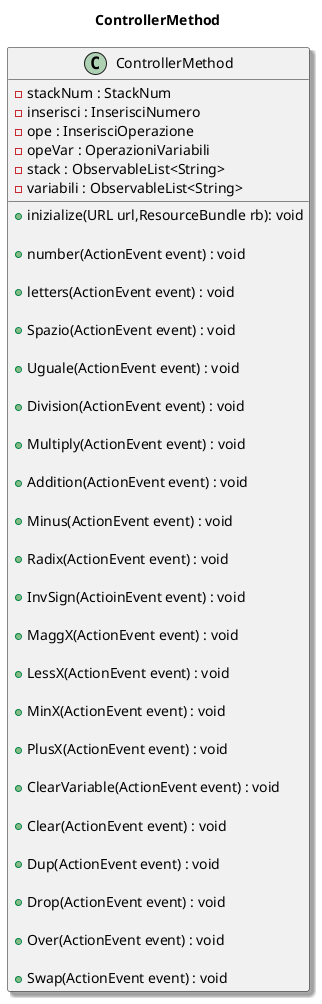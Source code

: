 @startuml ControllerMethod 
skinparam shadowing true
title ControllerMethod

class ControllerMethod{
   - stackNum : StackNum
   - inserisci : InserisciNumero
   - ope : InserisciOperazione
   - opeVar : OperazioniVariabili
   - stack : ObservableList<String>
   - variabili : ObservableList<String>

   + inizialize(URL url,ResourceBundle rb): void

   + number(ActionEvent event) : void

   + letters(ActionEvent event) : void

   + Spazio(ActionEvent event) : void

   + Uguale(ActionEvent event) : void

   + Division(ActionEvent event) : void

   + Multiply(ActionEvent event) : void

   + Addition(ActionEvent event) : void

   + Minus(ActionEvent event) : void

   + Radix(ActionEvent event) : void

   + InvSign(ActioinEvent event) : void

   + MaggX(ActionEvent event) : void

   + LessX(ActionEvent event) : void

   + MinX(ActionEvent event) : void

   + PlusX(ActionEvent event) : void

   + ClearVariable(ActionEvent event) : void

   + Clear(ActionEvent event) : void

   + Dup(ActionEvent event) : void

   + Drop(ActionEvent event) : void

   + Over(ActionEvent event) : void

   + Swap(ActionEvent event) : void

}
@enduml